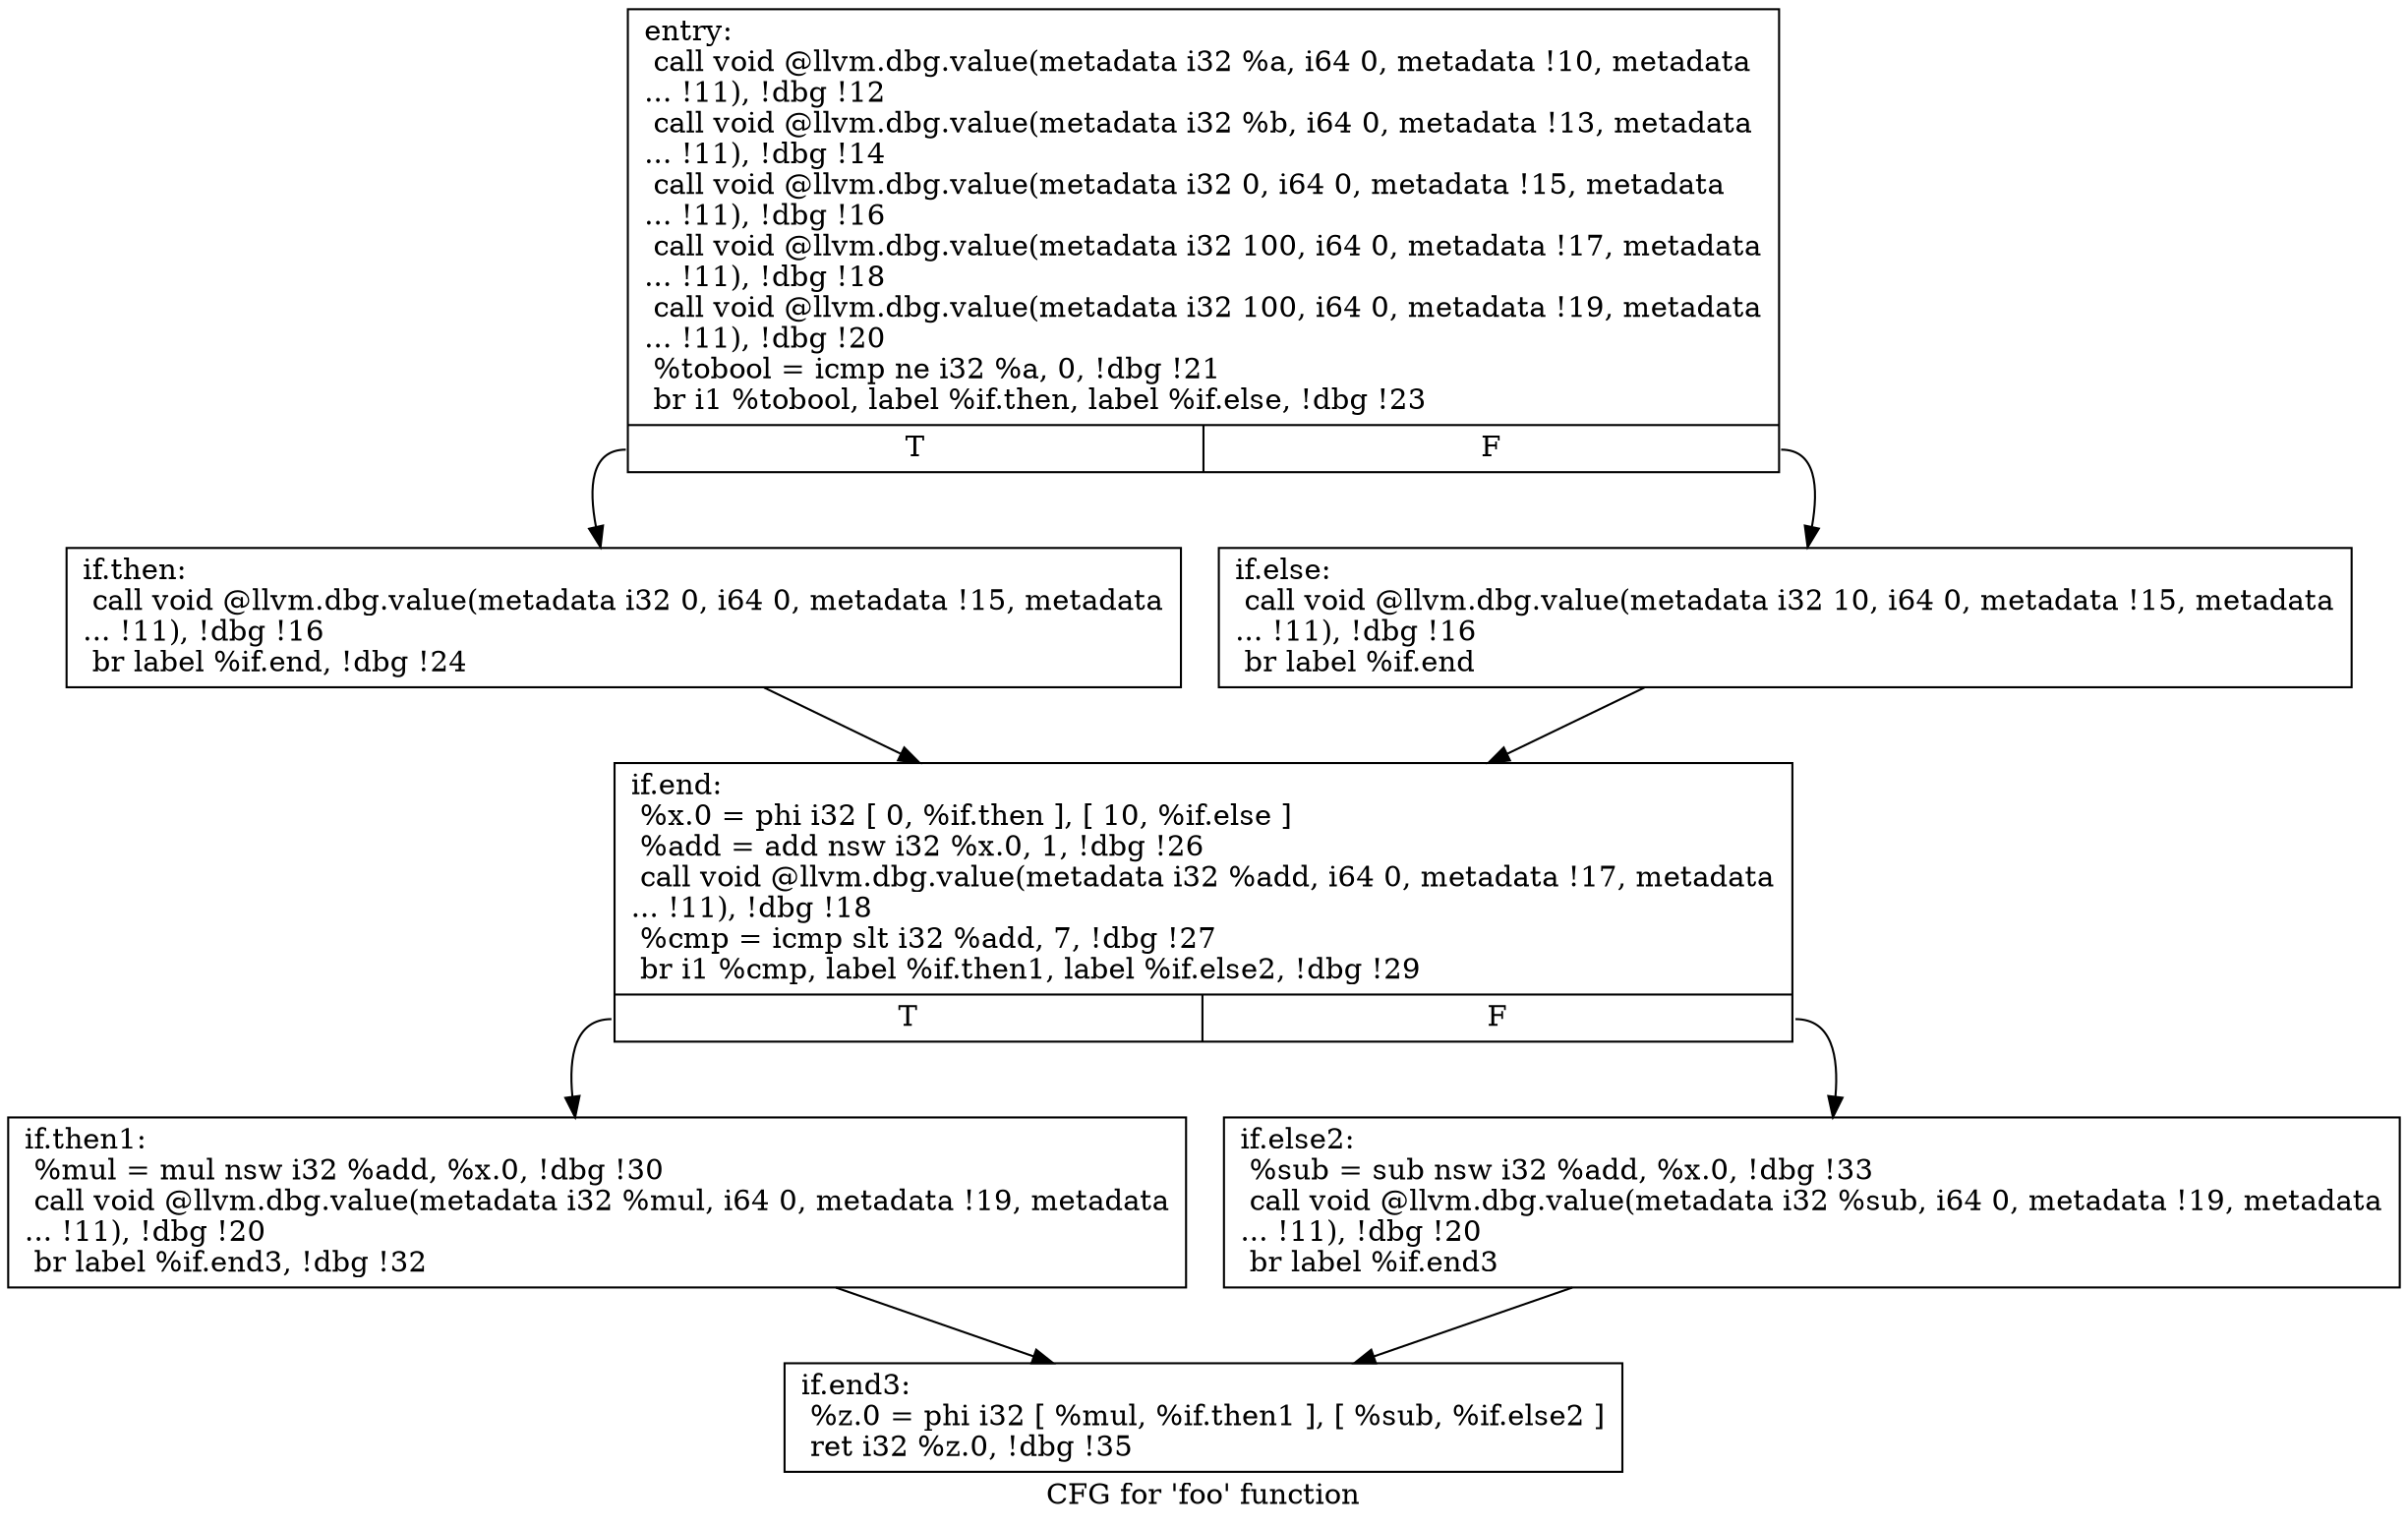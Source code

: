 digraph "CFG for 'foo' function" {
	label="CFG for 'foo' function";

	Node0x6aeec50 [shape=record,label="{entry:\l  call void @llvm.dbg.value(metadata i32 %a, i64 0, metadata !10, metadata\l... !11), !dbg !12\l  call void @llvm.dbg.value(metadata i32 %b, i64 0, metadata !13, metadata\l... !11), !dbg !14\l  call void @llvm.dbg.value(metadata i32 0, i64 0, metadata !15, metadata\l... !11), !dbg !16\l  call void @llvm.dbg.value(metadata i32 100, i64 0, metadata !17, metadata\l... !11), !dbg !18\l  call void @llvm.dbg.value(metadata i32 100, i64 0, metadata !19, metadata\l... !11), !dbg !20\l  %tobool = icmp ne i32 %a, 0, !dbg !21\l  br i1 %tobool, label %if.then, label %if.else, !dbg !23\l|{<s0>T|<s1>F}}"];
	Node0x6aeec50:s0 -> Node0x6b06e70;
	Node0x6aeec50:s1 -> Node0x6b06f20;
	Node0x6b06e70 [shape=record,label="{if.then:                                          \l  call void @llvm.dbg.value(metadata i32 0, i64 0, metadata !15, metadata\l... !11), !dbg !16\l  br label %if.end, !dbg !24\l}"];
	Node0x6b06e70 -> Node0x6b07060;
	Node0x6b06f20 [shape=record,label="{if.else:                                          \l  call void @llvm.dbg.value(metadata i32 10, i64 0, metadata !15, metadata\l... !11), !dbg !16\l  br label %if.end\l}"];
	Node0x6b06f20 -> Node0x6b07060;
	Node0x6b07060 [shape=record,label="{if.end:                                           \l  %x.0 = phi i32 [ 0, %if.then ], [ 10, %if.else ]\l  %add = add nsw i32 %x.0, 1, !dbg !26\l  call void @llvm.dbg.value(metadata i32 %add, i64 0, metadata !17, metadata\l... !11), !dbg !18\l  %cmp = icmp slt i32 %add, 7, !dbg !27\l  br i1 %cmp, label %if.then1, label %if.else2, !dbg !29\l|{<s0>T|<s1>F}}"];
	Node0x6b07060:s0 -> Node0x6b08990;
	Node0x6b07060:s1 -> Node0x6b08a50;
	Node0x6b08990 [shape=record,label="{if.then1:                                         \l  %mul = mul nsw i32 %add, %x.0, !dbg !30\l  call void @llvm.dbg.value(metadata i32 %mul, i64 0, metadata !19, metadata\l... !11), !dbg !20\l  br label %if.end3, !dbg !32\l}"];
	Node0x6b08990 -> Node0x6af0ba0;
	Node0x6b08a50 [shape=record,label="{if.else2:                                         \l  %sub = sub nsw i32 %add, %x.0, !dbg !33\l  call void @llvm.dbg.value(metadata i32 %sub, i64 0, metadata !19, metadata\l... !11), !dbg !20\l  br label %if.end3\l}"];
	Node0x6b08a50 -> Node0x6af0ba0;
	Node0x6af0ba0 [shape=record,label="{if.end3:                                          \l  %z.0 = phi i32 [ %mul, %if.then1 ], [ %sub, %if.else2 ]\l  ret i32 %z.0, !dbg !35\l}"];
}
